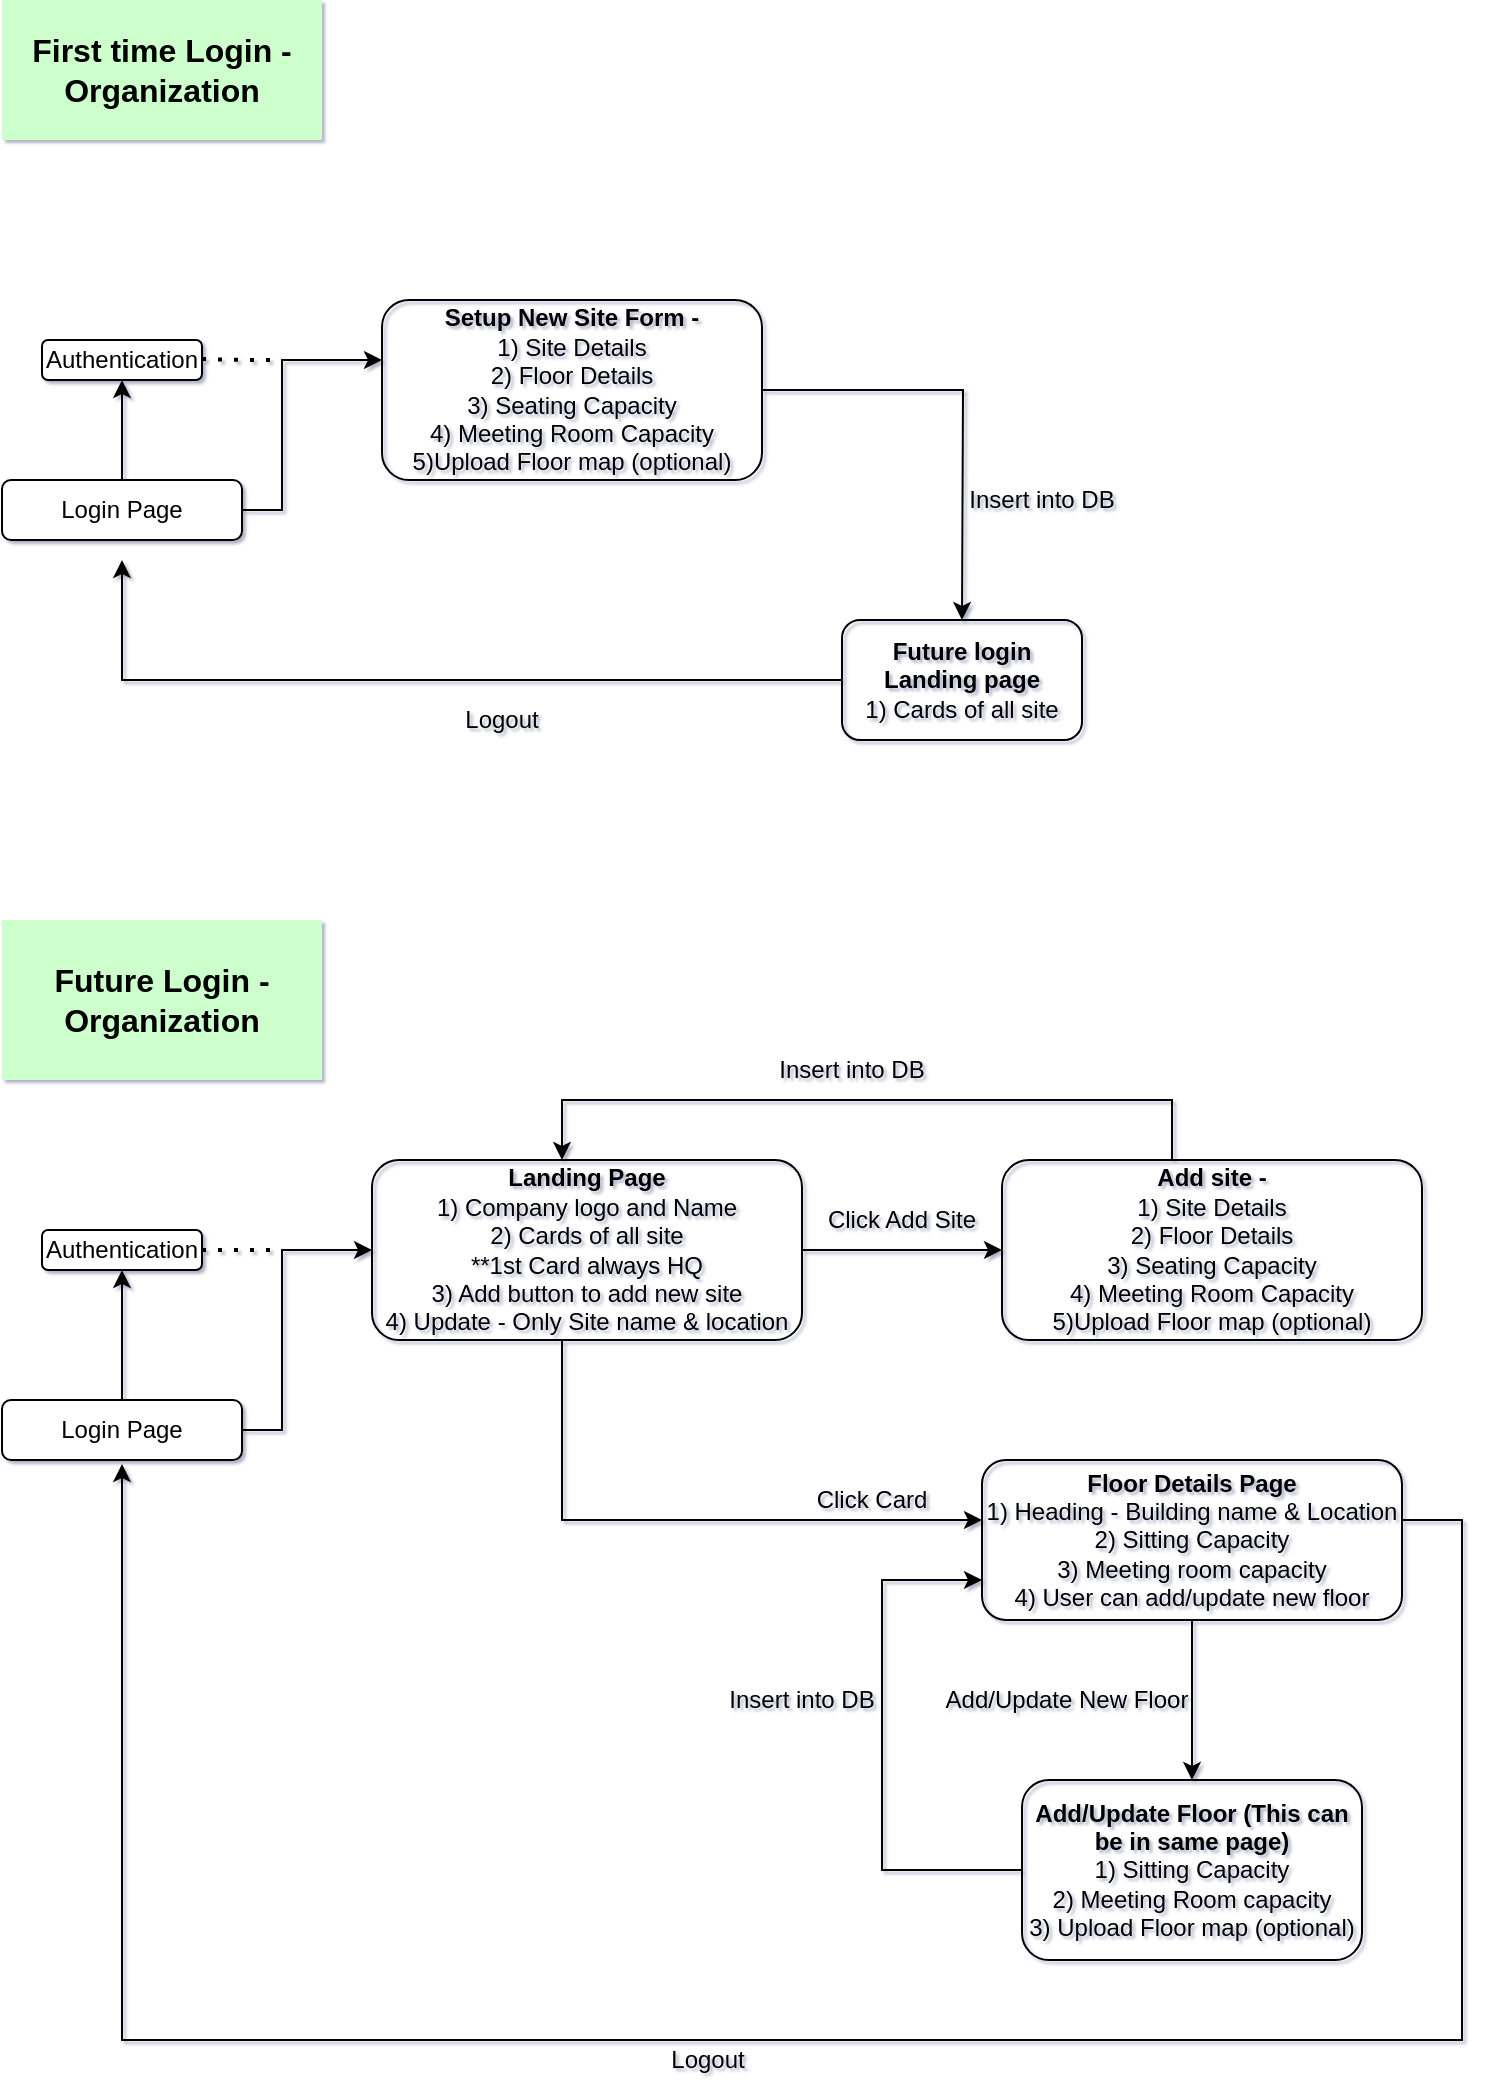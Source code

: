 <mxfile version="13.8.3" type="device"><diagram id="C5RBs43oDa-KdzZeNtuy" name="Page-1"><mxGraphModel dx="1221" dy="578" grid="1" gridSize="10" guides="1" tooltips="1" connect="1" arrows="1" fold="1" page="1" pageScale="1" pageWidth="827" pageHeight="1169" math="0" shadow="1"><root><mxCell id="WIyWlLk6GJQsqaUBKTNV-0"/><mxCell id="WIyWlLk6GJQsqaUBKTNV-1" parent="WIyWlLk6GJQsqaUBKTNV-0"/><mxCell id="s0EhGL7pDhba0M5jOk4N-1" style="edgeStyle=orthogonalEdgeStyle;rounded=0;orthogonalLoop=1;jettySize=auto;html=1;" edge="1" parent="WIyWlLk6GJQsqaUBKTNV-1" source="s0EhGL7pDhba0M5jOk4N-0" target="s0EhGL7pDhba0M5jOk4N-2"><mxGeometry relative="1" as="geometry"><mxPoint x="140" y="200" as="targetPoint"/></mxGeometry></mxCell><mxCell id="s0EhGL7pDhba0M5jOk4N-4" style="edgeStyle=orthogonalEdgeStyle;rounded=0;orthogonalLoop=1;jettySize=auto;html=1;" edge="1" parent="WIyWlLk6GJQsqaUBKTNV-1" source="s0EhGL7pDhba0M5jOk4N-0"><mxGeometry relative="1" as="geometry"><mxPoint x="270" y="230" as="targetPoint"/><Array as="points"><mxPoint x="220" y="305"/><mxPoint x="220" y="230"/></Array></mxGeometry></mxCell><mxCell id="s0EhGL7pDhba0M5jOk4N-0" value="Login Page" style="rounded=1;whiteSpace=wrap;html=1;" vertex="1" parent="WIyWlLk6GJQsqaUBKTNV-1"><mxGeometry x="80" y="290" width="120" height="30" as="geometry"/></mxCell><mxCell id="s0EhGL7pDhba0M5jOk4N-2" value="Authentication" style="rounded=1;whiteSpace=wrap;html=1;" vertex="1" parent="WIyWlLk6GJQsqaUBKTNV-1"><mxGeometry x="100" y="220" width="80" height="20" as="geometry"/></mxCell><mxCell id="s0EhGL7pDhba0M5jOk4N-3" value="&lt;font style=&quot;font-size: 16px&quot;&gt;First time Login - Organization&lt;/font&gt;" style="text;html=1;strokeColor=none;align=center;verticalAlign=middle;whiteSpace=wrap;rounded=0;fillColor=#CCFFCC;fontStyle=1" vertex="1" parent="WIyWlLk6GJQsqaUBKTNV-1"><mxGeometry x="80" y="50" width="160" height="70" as="geometry"/></mxCell><mxCell id="s0EhGL7pDhba0M5jOk4N-5" value="" style="endArrow=none;dashed=1;html=1;dashPattern=1 3;strokeWidth=2;" edge="1" parent="WIyWlLk6GJQsqaUBKTNV-1"><mxGeometry width="50" height="50" relative="1" as="geometry"><mxPoint x="180" y="229.5" as="sourcePoint"/><mxPoint x="220" y="230" as="targetPoint"/><Array as="points"><mxPoint x="200" y="230"/></Array></mxGeometry></mxCell><mxCell id="s0EhGL7pDhba0M5jOk4N-7" style="edgeStyle=orthogonalEdgeStyle;rounded=0;orthogonalLoop=1;jettySize=auto;html=1;" edge="1" parent="WIyWlLk6GJQsqaUBKTNV-1" source="s0EhGL7pDhba0M5jOk4N-6"><mxGeometry relative="1" as="geometry"><mxPoint x="560" y="360" as="targetPoint"/></mxGeometry></mxCell><mxCell id="s0EhGL7pDhba0M5jOk4N-6" value="&lt;b&gt;Setup New Site Form -&lt;/b&gt;&lt;br&gt;1) Site Details&lt;br&gt;2) Floor Details&lt;br&gt;3) Seating Capacity&lt;br&gt;4) Meeting Room Capacity&lt;br&gt;5)Upload Floor map (optional)" style="rounded=1;whiteSpace=wrap;html=1;fillColor=none;" vertex="1" parent="WIyWlLk6GJQsqaUBKTNV-1"><mxGeometry x="270" y="200" width="190" height="90" as="geometry"/></mxCell><mxCell id="s0EhGL7pDhba0M5jOk4N-18" style="edgeStyle=orthogonalEdgeStyle;rounded=0;orthogonalLoop=1;jettySize=auto;html=1;" edge="1" parent="WIyWlLk6GJQsqaUBKTNV-1" source="s0EhGL7pDhba0M5jOk4N-8"><mxGeometry relative="1" as="geometry"><mxPoint x="140" y="330" as="targetPoint"/><Array as="points"><mxPoint x="140" y="390"/></Array></mxGeometry></mxCell><mxCell id="s0EhGL7pDhba0M5jOk4N-8" value="&lt;b&gt;Future login Landing page&lt;br&gt;&lt;/b&gt;1) Cards of all site" style="rounded=1;whiteSpace=wrap;html=1;fillColor=none;" vertex="1" parent="WIyWlLk6GJQsqaUBKTNV-1"><mxGeometry x="500" y="360" width="120" height="60" as="geometry"/></mxCell><mxCell id="s0EhGL7pDhba0M5jOk4N-9" value="Insert into DB" style="text;html=1;strokeColor=none;fillColor=none;align=center;verticalAlign=middle;whiteSpace=wrap;rounded=0;" vertex="1" parent="WIyWlLk6GJQsqaUBKTNV-1"><mxGeometry x="560" y="300" width="80" as="geometry"/></mxCell><mxCell id="s0EhGL7pDhba0M5jOk4N-19" value="Logout" style="text;html=1;strokeColor=none;fillColor=none;align=center;verticalAlign=middle;whiteSpace=wrap;rounded=0;" vertex="1" parent="WIyWlLk6GJQsqaUBKTNV-1"><mxGeometry x="310" y="400" width="40" height="20" as="geometry"/></mxCell><mxCell id="s0EhGL7pDhba0M5jOk4N-24" style="edgeStyle=orthogonalEdgeStyle;rounded=0;orthogonalLoop=1;jettySize=auto;html=1;" edge="1" parent="WIyWlLk6GJQsqaUBKTNV-1" source="s0EhGL7pDhba0M5jOk4N-25" target="s0EhGL7pDhba0M5jOk4N-26"><mxGeometry relative="1" as="geometry"><mxPoint x="140" y="680" as="targetPoint"/></mxGeometry></mxCell><mxCell id="s0EhGL7pDhba0M5jOk4N-29" style="edgeStyle=orthogonalEdgeStyle;rounded=0;orthogonalLoop=1;jettySize=auto;html=1;entryX=0;entryY=0.5;entryDx=0;entryDy=0;" edge="1" parent="WIyWlLk6GJQsqaUBKTNV-1" source="s0EhGL7pDhba0M5jOk4N-25" target="s0EhGL7pDhba0M5jOk4N-30"><mxGeometry relative="1" as="geometry"><mxPoint x="270" y="640" as="targetPoint"/><Array as="points"><mxPoint x="220" y="765"/><mxPoint x="220" y="675"/></Array></mxGeometry></mxCell><mxCell id="s0EhGL7pDhba0M5jOk4N-25" value="Login Page" style="rounded=1;whiteSpace=wrap;html=1;" vertex="1" parent="WIyWlLk6GJQsqaUBKTNV-1"><mxGeometry x="80" y="750" width="120" height="30" as="geometry"/></mxCell><mxCell id="s0EhGL7pDhba0M5jOk4N-26" value="Authentication" style="rounded=1;whiteSpace=wrap;html=1;" vertex="1" parent="WIyWlLk6GJQsqaUBKTNV-1"><mxGeometry x="100" y="665" width="80" height="20" as="geometry"/></mxCell><mxCell id="s0EhGL7pDhba0M5jOk4N-27" value="" style="endArrow=none;dashed=1;html=1;dashPattern=1 3;strokeWidth=2;exitX=1;exitY=0.5;exitDx=0;exitDy=0;" edge="1" parent="WIyWlLk6GJQsqaUBKTNV-1" source="s0EhGL7pDhba0M5jOk4N-26"><mxGeometry width="50" height="50" relative="1" as="geometry"><mxPoint x="180" y="670" as="sourcePoint"/><mxPoint x="220" y="675" as="targetPoint"/><Array as="points"><mxPoint x="200" y="675"/></Array></mxGeometry></mxCell><mxCell id="s0EhGL7pDhba0M5jOk4N-28" value="&lt;b&gt;&lt;font style=&quot;font-size: 16px&quot;&gt;Future Login - Organization&lt;/font&gt;&lt;/b&gt;" style="text;html=1;strokeColor=none;align=center;verticalAlign=middle;whiteSpace=wrap;rounded=0;fillColor=#CCFFCC;" vertex="1" parent="WIyWlLk6GJQsqaUBKTNV-1"><mxGeometry x="80" y="510" width="160" height="80" as="geometry"/></mxCell><mxCell id="s0EhGL7pDhba0M5jOk4N-37" style="edgeStyle=orthogonalEdgeStyle;rounded=0;orthogonalLoop=1;jettySize=auto;html=1;" edge="1" parent="WIyWlLk6GJQsqaUBKTNV-1" source="s0EhGL7pDhba0M5jOk4N-30"><mxGeometry relative="1" as="geometry"><mxPoint x="570" y="810" as="targetPoint"/><Array as="points"><mxPoint x="360" y="810"/><mxPoint x="480" y="810"/></Array></mxGeometry></mxCell><mxCell id="s0EhGL7pDhba0M5jOk4N-39" style="edgeStyle=orthogonalEdgeStyle;rounded=0;orthogonalLoop=1;jettySize=auto;html=1;entryX=0;entryY=0.5;entryDx=0;entryDy=0;" edge="1" parent="WIyWlLk6GJQsqaUBKTNV-1" source="s0EhGL7pDhba0M5jOk4N-30" target="s0EhGL7pDhba0M5jOk4N-36"><mxGeometry relative="1" as="geometry"><mxPoint x="570" y="675" as="targetPoint"/><Array as="points"><mxPoint x="540" y="675"/><mxPoint x="540" y="675"/></Array></mxGeometry></mxCell><mxCell id="s0EhGL7pDhba0M5jOk4N-30" value="&lt;b&gt;Landing Page&lt;br&gt;&lt;/b&gt;1) Company logo and Name&lt;br&gt;2) Cards of all site&lt;br&gt;**1st Card always HQ&lt;br&gt;3) Add button to add new site&lt;br&gt;4) Update - Only Site name &amp;amp; location" style="rounded=1;whiteSpace=wrap;html=1;fillColor=none;" vertex="1" parent="WIyWlLk6GJQsqaUBKTNV-1"><mxGeometry x="265" y="630" width="215" height="90" as="geometry"/></mxCell><mxCell id="s0EhGL7pDhba0M5jOk4N-33" value="Click Add Site" style="text;html=1;strokeColor=none;fillColor=none;align=center;verticalAlign=middle;whiteSpace=wrap;rounded=0;" vertex="1" parent="WIyWlLk6GJQsqaUBKTNV-1"><mxGeometry x="480" y="655" width="100" height="10" as="geometry"/></mxCell><mxCell id="s0EhGL7pDhba0M5jOk4N-40" style="edgeStyle=orthogonalEdgeStyle;rounded=0;orthogonalLoop=1;jettySize=auto;html=1;" edge="1" parent="WIyWlLk6GJQsqaUBKTNV-1" source="s0EhGL7pDhba0M5jOk4N-36"><mxGeometry relative="1" as="geometry"><mxPoint x="360" y="630" as="targetPoint"/><Array as="points"><mxPoint x="665" y="600"/><mxPoint x="360" y="600"/></Array></mxGeometry></mxCell><mxCell id="s0EhGL7pDhba0M5jOk4N-36" value="&lt;b&gt;Add site -&lt;/b&gt;&lt;br&gt;1) Site Details&lt;br&gt;2) Floor Details&lt;br&gt;3) Seating Capacity&lt;br&gt;4) Meeting Room Capacity&lt;br&gt;5)Upload Floor map (optional)" style="rounded=1;whiteSpace=wrap;html=1;fillColor=none;" vertex="1" parent="WIyWlLk6GJQsqaUBKTNV-1"><mxGeometry x="580" y="630" width="210" height="90" as="geometry"/></mxCell><mxCell id="s0EhGL7pDhba0M5jOk4N-41" value="Insert into DB" style="text;html=1;strokeColor=none;fillColor=none;align=center;verticalAlign=middle;whiteSpace=wrap;rounded=0;" vertex="1" parent="WIyWlLk6GJQsqaUBKTNV-1"><mxGeometry x="465" y="585" width="80" as="geometry"/></mxCell><mxCell id="s0EhGL7pDhba0M5jOk4N-45" value="Click Card" style="text;html=1;strokeColor=none;fillColor=none;align=center;verticalAlign=middle;whiteSpace=wrap;rounded=0;" vertex="1" parent="WIyWlLk6GJQsqaUBKTNV-1"><mxGeometry x="485" y="790" width="60" height="20" as="geometry"/></mxCell><mxCell id="s0EhGL7pDhba0M5jOk4N-48" style="edgeStyle=orthogonalEdgeStyle;rounded=0;orthogonalLoop=1;jettySize=auto;html=1;" edge="1" parent="WIyWlLk6GJQsqaUBKTNV-1" source="s0EhGL7pDhba0M5jOk4N-46"><mxGeometry relative="1" as="geometry"><mxPoint x="675" y="940" as="targetPoint"/></mxGeometry></mxCell><mxCell id="s0EhGL7pDhba0M5jOk4N-53" style="edgeStyle=orthogonalEdgeStyle;rounded=0;orthogonalLoop=1;jettySize=auto;html=1;" edge="1" parent="WIyWlLk6GJQsqaUBKTNV-1" source="s0EhGL7pDhba0M5jOk4N-46"><mxGeometry relative="1" as="geometry"><mxPoint x="140" y="782" as="targetPoint"/><Array as="points"><mxPoint x="810" y="810"/><mxPoint x="810" y="1070"/><mxPoint x="140" y="1070"/><mxPoint x="140" y="782"/></Array></mxGeometry></mxCell><mxCell id="s0EhGL7pDhba0M5jOk4N-46" value="&lt;b&gt;Floor Details Page&lt;br&gt;&lt;/b&gt;1) Heading - Building name &amp;amp; Location&lt;br&gt;2) Sitting Capacity&lt;br&gt;3) Meeting room capacity&lt;br&gt;4) User can add/update new floor" style="rounded=1;whiteSpace=wrap;html=1;fillColor=none;" vertex="1" parent="WIyWlLk6GJQsqaUBKTNV-1"><mxGeometry x="570" y="780" width="210" height="80" as="geometry"/></mxCell><mxCell id="s0EhGL7pDhba0M5jOk4N-49" value="Add/Update New Floor" style="text;html=1;strokeColor=none;fillColor=none;align=center;verticalAlign=middle;whiteSpace=wrap;rounded=0;" vertex="1" parent="WIyWlLk6GJQsqaUBKTNV-1"><mxGeometry x="550" y="890" width="125" height="20" as="geometry"/></mxCell><mxCell id="s0EhGL7pDhba0M5jOk4N-51" style="edgeStyle=orthogonalEdgeStyle;rounded=0;orthogonalLoop=1;jettySize=auto;html=1;entryX=0;entryY=0.75;entryDx=0;entryDy=0;" edge="1" parent="WIyWlLk6GJQsqaUBKTNV-1" source="s0EhGL7pDhba0M5jOk4N-50" target="s0EhGL7pDhba0M5jOk4N-46"><mxGeometry relative="1" as="geometry"><mxPoint x="560" y="840" as="targetPoint"/><Array as="points"><mxPoint x="520" y="985"/><mxPoint x="520" y="840"/></Array></mxGeometry></mxCell><mxCell id="s0EhGL7pDhba0M5jOk4N-50" value="&lt;b&gt;Add/Update Floor (This can be in same page)&lt;/b&gt;&lt;br&gt;1) Sitting Capacity&lt;br&gt;2) Meeting Room capacity&lt;br&gt;3) Upload Floor map (optional)" style="rounded=1;whiteSpace=wrap;html=1;fillColor=none;" vertex="1" parent="WIyWlLk6GJQsqaUBKTNV-1"><mxGeometry x="590" y="940" width="170" height="90" as="geometry"/></mxCell><mxCell id="s0EhGL7pDhba0M5jOk4N-52" value="Insert into DB" style="text;html=1;strokeColor=none;fillColor=none;align=center;verticalAlign=middle;whiteSpace=wrap;rounded=0;" vertex="1" parent="WIyWlLk6GJQsqaUBKTNV-1"><mxGeometry x="440" y="890" width="80" height="20" as="geometry"/></mxCell><mxCell id="s0EhGL7pDhba0M5jOk4N-56" value="Logout" style="text;html=1;strokeColor=none;fillColor=none;align=center;verticalAlign=middle;whiteSpace=wrap;rounded=0;" vertex="1" parent="WIyWlLk6GJQsqaUBKTNV-1"><mxGeometry x="413" y="1070" width="40" height="20" as="geometry"/></mxCell><mxCell id="s0EhGL7pDhba0M5jOk4N-57" style="edgeStyle=orthogonalEdgeStyle;rounded=0;orthogonalLoop=1;jettySize=auto;html=1;exitX=0.5;exitY=1;exitDx=0;exitDy=0;" edge="1" parent="WIyWlLk6GJQsqaUBKTNV-1" source="s0EhGL7pDhba0M5jOk4N-49" target="s0EhGL7pDhba0M5jOk4N-49"><mxGeometry relative="1" as="geometry"/></mxCell></root></mxGraphModel></diagram></mxfile>